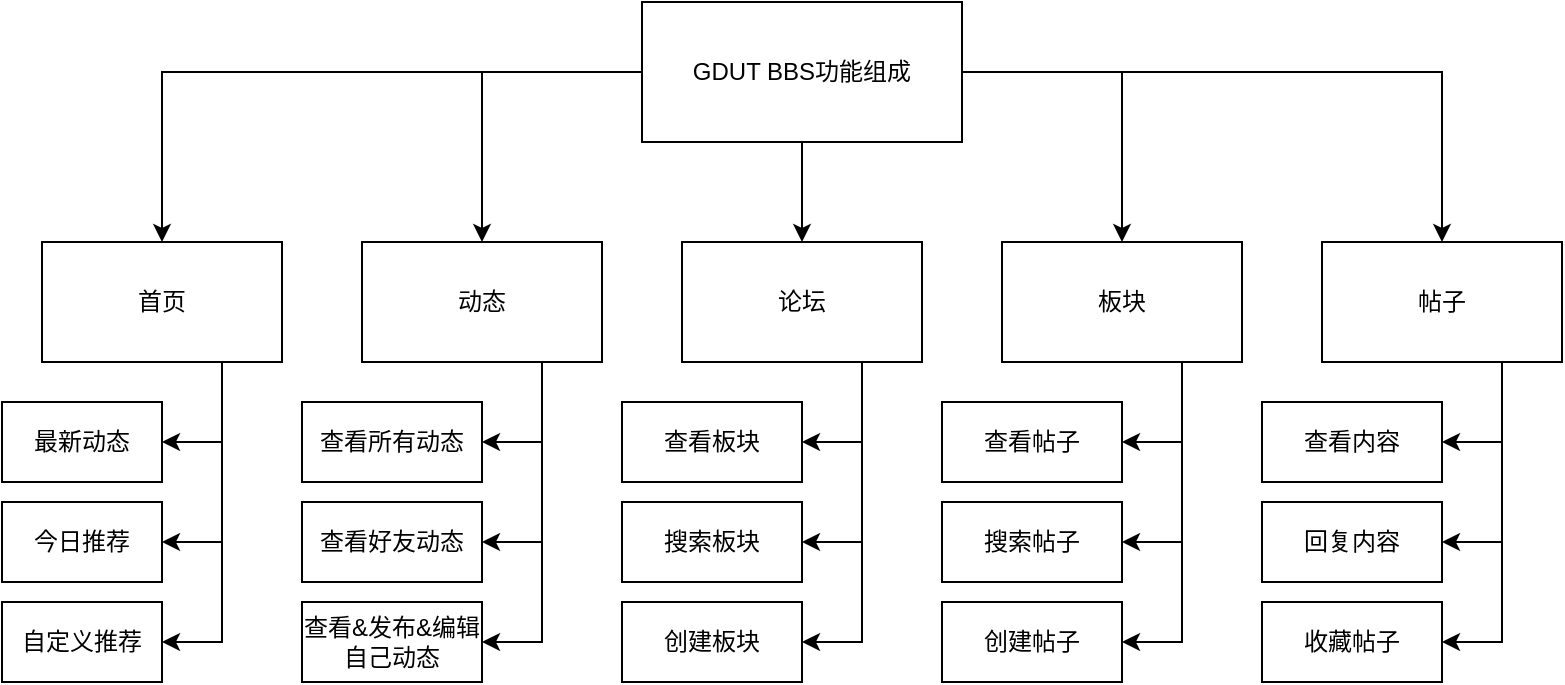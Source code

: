<mxfile version="14.4.3" type="device"><diagram id="aCS5WaeLXzHytq8iQBfA" name="第 1 页"><mxGraphModel dx="1173" dy="707" grid="1" gridSize="10" guides="1" tooltips="1" connect="1" arrows="1" fold="1" page="1" pageScale="1" pageWidth="827" pageHeight="1169" math="0" shadow="0"><root><mxCell id="0"/><mxCell id="1" parent="0"/><mxCell id="NSzn-HmmYADa7V5RyF36-43" style="edgeStyle=orthogonalEdgeStyle;rounded=0;orthogonalLoop=1;jettySize=auto;html=1;" edge="1" parent="1" source="NSzn-HmmYADa7V5RyF36-1" target="NSzn-HmmYADa7V5RyF36-5"><mxGeometry relative="1" as="geometry"/></mxCell><mxCell id="NSzn-HmmYADa7V5RyF36-44" style="edgeStyle=orthogonalEdgeStyle;rounded=0;orthogonalLoop=1;jettySize=auto;html=1;" edge="1" parent="1" source="NSzn-HmmYADa7V5RyF36-1" target="NSzn-HmmYADa7V5RyF36-3"><mxGeometry relative="1" as="geometry"/></mxCell><mxCell id="NSzn-HmmYADa7V5RyF36-45" style="edgeStyle=orthogonalEdgeStyle;rounded=0;orthogonalLoop=1;jettySize=auto;html=1;" edge="1" parent="1" source="NSzn-HmmYADa7V5RyF36-1" target="NSzn-HmmYADa7V5RyF36-2"><mxGeometry relative="1" as="geometry"/></mxCell><mxCell id="NSzn-HmmYADa7V5RyF36-46" style="edgeStyle=orthogonalEdgeStyle;rounded=0;orthogonalLoop=1;jettySize=auto;html=1;" edge="1" parent="1" source="NSzn-HmmYADa7V5RyF36-1" target="NSzn-HmmYADa7V5RyF36-6"><mxGeometry relative="1" as="geometry"/></mxCell><mxCell id="NSzn-HmmYADa7V5RyF36-47" style="edgeStyle=orthogonalEdgeStyle;rounded=0;orthogonalLoop=1;jettySize=auto;html=1;" edge="1" parent="1" source="NSzn-HmmYADa7V5RyF36-1" target="NSzn-HmmYADa7V5RyF36-24"><mxGeometry relative="1" as="geometry"/></mxCell><mxCell id="NSzn-HmmYADa7V5RyF36-1" value="GDUT BBS功能组成" style="rounded=0;whiteSpace=wrap;html=1;glass=0;" vertex="1" parent="1"><mxGeometry x="420" width="160" height="70" as="geometry"/></mxCell><mxCell id="NSzn-HmmYADa7V5RyF36-34" style="edgeStyle=orthogonalEdgeStyle;rounded=0;orthogonalLoop=1;jettySize=auto;html=1;entryX=1;entryY=0.5;entryDx=0;entryDy=0;exitX=0.75;exitY=1;exitDx=0;exitDy=0;" edge="1" parent="1" source="NSzn-HmmYADa7V5RyF36-2" target="NSzn-HmmYADa7V5RyF36-18"><mxGeometry relative="1" as="geometry"/></mxCell><mxCell id="NSzn-HmmYADa7V5RyF36-35" style="edgeStyle=orthogonalEdgeStyle;rounded=0;orthogonalLoop=1;jettySize=auto;html=1;entryX=1;entryY=0.5;entryDx=0;entryDy=0;exitX=0.75;exitY=1;exitDx=0;exitDy=0;" edge="1" parent="1" source="NSzn-HmmYADa7V5RyF36-2" target="NSzn-HmmYADa7V5RyF36-19"><mxGeometry relative="1" as="geometry"/></mxCell><mxCell id="NSzn-HmmYADa7V5RyF36-36" style="edgeStyle=orthogonalEdgeStyle;rounded=0;orthogonalLoop=1;jettySize=auto;html=1;entryX=1;entryY=0.5;entryDx=0;entryDy=0;exitX=0.75;exitY=1;exitDx=0;exitDy=0;" edge="1" parent="1" source="NSzn-HmmYADa7V5RyF36-2" target="NSzn-HmmYADa7V5RyF36-20"><mxGeometry relative="1" as="geometry"/></mxCell><mxCell id="NSzn-HmmYADa7V5RyF36-2" value="论坛" style="rounded=0;whiteSpace=wrap;html=1;" vertex="1" parent="1"><mxGeometry x="440" y="120" width="120" height="60" as="geometry"/></mxCell><mxCell id="NSzn-HmmYADa7V5RyF36-31" style="edgeStyle=orthogonalEdgeStyle;rounded=0;orthogonalLoop=1;jettySize=auto;html=1;entryX=1;entryY=0.5;entryDx=0;entryDy=0;exitX=0.75;exitY=1;exitDx=0;exitDy=0;" edge="1" parent="1" source="NSzn-HmmYADa7V5RyF36-3" target="NSzn-HmmYADa7V5RyF36-14"><mxGeometry relative="1" as="geometry"/></mxCell><mxCell id="NSzn-HmmYADa7V5RyF36-32" style="edgeStyle=orthogonalEdgeStyle;rounded=0;orthogonalLoop=1;jettySize=auto;html=1;entryX=1;entryY=0.5;entryDx=0;entryDy=0;exitX=0.75;exitY=1;exitDx=0;exitDy=0;" edge="1" parent="1" source="NSzn-HmmYADa7V5RyF36-3" target="NSzn-HmmYADa7V5RyF36-16"><mxGeometry relative="1" as="geometry"/></mxCell><mxCell id="NSzn-HmmYADa7V5RyF36-33" style="edgeStyle=orthogonalEdgeStyle;rounded=0;orthogonalLoop=1;jettySize=auto;html=1;entryX=1;entryY=0.5;entryDx=0;entryDy=0;exitX=0.75;exitY=1;exitDx=0;exitDy=0;" edge="1" parent="1" source="NSzn-HmmYADa7V5RyF36-3" target="NSzn-HmmYADa7V5RyF36-17"><mxGeometry relative="1" as="geometry"/></mxCell><mxCell id="NSzn-HmmYADa7V5RyF36-3" value="动态" style="rounded=0;whiteSpace=wrap;html=1;" vertex="1" parent="1"><mxGeometry x="280" y="120" width="120" height="60" as="geometry"/></mxCell><mxCell id="NSzn-HmmYADa7V5RyF36-28" style="edgeStyle=orthogonalEdgeStyle;rounded=0;orthogonalLoop=1;jettySize=auto;html=1;entryX=1;entryY=0.5;entryDx=0;entryDy=0;exitX=0.75;exitY=1;exitDx=0;exitDy=0;" edge="1" parent="1" source="NSzn-HmmYADa7V5RyF36-5" target="NSzn-HmmYADa7V5RyF36-12"><mxGeometry relative="1" as="geometry"/></mxCell><mxCell id="NSzn-HmmYADa7V5RyF36-29" style="edgeStyle=orthogonalEdgeStyle;rounded=0;orthogonalLoop=1;jettySize=auto;html=1;entryX=1;entryY=0.5;entryDx=0;entryDy=0;exitX=0.75;exitY=1;exitDx=0;exitDy=0;" edge="1" parent="1" source="NSzn-HmmYADa7V5RyF36-5" target="NSzn-HmmYADa7V5RyF36-10"><mxGeometry relative="1" as="geometry"/></mxCell><mxCell id="NSzn-HmmYADa7V5RyF36-30" style="edgeStyle=orthogonalEdgeStyle;rounded=0;orthogonalLoop=1;jettySize=auto;html=1;entryX=1;entryY=0.5;entryDx=0;entryDy=0;exitX=0.75;exitY=1;exitDx=0;exitDy=0;" edge="1" parent="1" source="NSzn-HmmYADa7V5RyF36-5" target="NSzn-HmmYADa7V5RyF36-13"><mxGeometry relative="1" as="geometry"/></mxCell><mxCell id="NSzn-HmmYADa7V5RyF36-5" value="首页" style="whiteSpace=wrap;html=1;" vertex="1" parent="1"><mxGeometry x="120" y="120" width="120" height="60" as="geometry"/></mxCell><mxCell id="NSzn-HmmYADa7V5RyF36-37" style="edgeStyle=orthogonalEdgeStyle;rounded=0;orthogonalLoop=1;jettySize=auto;html=1;entryX=1;entryY=0.5;entryDx=0;entryDy=0;exitX=0.75;exitY=1;exitDx=0;exitDy=0;" edge="1" parent="1" source="NSzn-HmmYADa7V5RyF36-6" target="NSzn-HmmYADa7V5RyF36-21"><mxGeometry relative="1" as="geometry"/></mxCell><mxCell id="NSzn-HmmYADa7V5RyF36-38" style="edgeStyle=orthogonalEdgeStyle;rounded=0;orthogonalLoop=1;jettySize=auto;html=1;entryX=1;entryY=0.5;entryDx=0;entryDy=0;exitX=0.75;exitY=1;exitDx=0;exitDy=0;" edge="1" parent="1" source="NSzn-HmmYADa7V5RyF36-6" target="NSzn-HmmYADa7V5RyF36-22"><mxGeometry relative="1" as="geometry"/></mxCell><mxCell id="NSzn-HmmYADa7V5RyF36-39" style="edgeStyle=orthogonalEdgeStyle;rounded=0;orthogonalLoop=1;jettySize=auto;html=1;entryX=1;entryY=0.5;entryDx=0;entryDy=0;exitX=0.75;exitY=1;exitDx=0;exitDy=0;" edge="1" parent="1" source="NSzn-HmmYADa7V5RyF36-6" target="NSzn-HmmYADa7V5RyF36-23"><mxGeometry relative="1" as="geometry"/></mxCell><mxCell id="NSzn-HmmYADa7V5RyF36-6" value="板块" style="rounded=0;whiteSpace=wrap;html=1;" vertex="1" parent="1"><mxGeometry x="600" y="120" width="120" height="60" as="geometry"/></mxCell><mxCell id="NSzn-HmmYADa7V5RyF36-10" value="今日推荐" style="rounded=0;whiteSpace=wrap;html=1;" vertex="1" parent="1"><mxGeometry x="100" y="250" width="80" height="40" as="geometry"/></mxCell><mxCell id="NSzn-HmmYADa7V5RyF36-12" value="最新动态" style="rounded=0;whiteSpace=wrap;html=1;" vertex="1" parent="1"><mxGeometry x="100" y="200" width="80" height="40" as="geometry"/></mxCell><mxCell id="NSzn-HmmYADa7V5RyF36-13" value="自定义推荐" style="rounded=0;whiteSpace=wrap;html=1;" vertex="1" parent="1"><mxGeometry x="100" y="300" width="80" height="40" as="geometry"/></mxCell><mxCell id="NSzn-HmmYADa7V5RyF36-14" value="查看所有动态" style="rounded=0;whiteSpace=wrap;html=1;" vertex="1" parent="1"><mxGeometry x="250" y="200" width="90" height="40" as="geometry"/></mxCell><mxCell id="NSzn-HmmYADa7V5RyF36-16" value="查看好友动态" style="rounded=0;whiteSpace=wrap;html=1;" vertex="1" parent="1"><mxGeometry x="250" y="250" width="90" height="40" as="geometry"/></mxCell><mxCell id="NSzn-HmmYADa7V5RyF36-17" value="查看&amp;amp;发布&amp;amp;编辑自己动态" style="rounded=0;whiteSpace=wrap;html=1;" vertex="1" parent="1"><mxGeometry x="250" y="300" width="90" height="40" as="geometry"/></mxCell><mxCell id="NSzn-HmmYADa7V5RyF36-18" value="查看板块" style="rounded=0;whiteSpace=wrap;html=1;" vertex="1" parent="1"><mxGeometry x="410" y="200" width="90" height="40" as="geometry"/></mxCell><mxCell id="NSzn-HmmYADa7V5RyF36-19" value="搜索板块" style="rounded=0;whiteSpace=wrap;html=1;" vertex="1" parent="1"><mxGeometry x="410" y="250" width="90" height="40" as="geometry"/></mxCell><mxCell id="NSzn-HmmYADa7V5RyF36-20" value="创建板块" style="rounded=0;whiteSpace=wrap;html=1;" vertex="1" parent="1"><mxGeometry x="410" y="300" width="90" height="40" as="geometry"/></mxCell><mxCell id="NSzn-HmmYADa7V5RyF36-21" value="查看帖子" style="rounded=0;whiteSpace=wrap;html=1;" vertex="1" parent="1"><mxGeometry x="570" y="200" width="90" height="40" as="geometry"/></mxCell><mxCell id="NSzn-HmmYADa7V5RyF36-22" value="搜索帖子" style="rounded=0;whiteSpace=wrap;html=1;" vertex="1" parent="1"><mxGeometry x="570" y="250" width="90" height="40" as="geometry"/></mxCell><mxCell id="NSzn-HmmYADa7V5RyF36-23" value="创建帖子" style="rounded=0;whiteSpace=wrap;html=1;" vertex="1" parent="1"><mxGeometry x="570" y="300" width="90" height="40" as="geometry"/></mxCell><mxCell id="NSzn-HmmYADa7V5RyF36-40" style="edgeStyle=orthogonalEdgeStyle;rounded=0;orthogonalLoop=1;jettySize=auto;html=1;entryX=1;entryY=0.5;entryDx=0;entryDy=0;exitX=0.75;exitY=1;exitDx=0;exitDy=0;" edge="1" parent="1" source="NSzn-HmmYADa7V5RyF36-24" target="NSzn-HmmYADa7V5RyF36-25"><mxGeometry relative="1" as="geometry"/></mxCell><mxCell id="NSzn-HmmYADa7V5RyF36-41" style="edgeStyle=orthogonalEdgeStyle;rounded=0;orthogonalLoop=1;jettySize=auto;html=1;entryX=1;entryY=0.5;entryDx=0;entryDy=0;exitX=0.75;exitY=1;exitDx=0;exitDy=0;" edge="1" parent="1" source="NSzn-HmmYADa7V5RyF36-24" target="NSzn-HmmYADa7V5RyF36-26"><mxGeometry relative="1" as="geometry"/></mxCell><mxCell id="NSzn-HmmYADa7V5RyF36-42" style="edgeStyle=orthogonalEdgeStyle;rounded=0;orthogonalLoop=1;jettySize=auto;html=1;entryX=1;entryY=0.5;entryDx=0;entryDy=0;exitX=0.75;exitY=1;exitDx=0;exitDy=0;" edge="1" parent="1" source="NSzn-HmmYADa7V5RyF36-24" target="NSzn-HmmYADa7V5RyF36-27"><mxGeometry relative="1" as="geometry"/></mxCell><mxCell id="NSzn-HmmYADa7V5RyF36-24" value="帖子" style="rounded=0;whiteSpace=wrap;html=1;" vertex="1" parent="1"><mxGeometry x="760" y="120" width="120" height="60" as="geometry"/></mxCell><mxCell id="NSzn-HmmYADa7V5RyF36-25" value="查看内容" style="rounded=0;whiteSpace=wrap;html=1;" vertex="1" parent="1"><mxGeometry x="730" y="200" width="90" height="40" as="geometry"/></mxCell><mxCell id="NSzn-HmmYADa7V5RyF36-26" value="回复内容" style="rounded=0;whiteSpace=wrap;html=1;" vertex="1" parent="1"><mxGeometry x="730" y="250" width="90" height="40" as="geometry"/></mxCell><mxCell id="NSzn-HmmYADa7V5RyF36-27" value="收藏帖子" style="rounded=0;whiteSpace=wrap;html=1;" vertex="1" parent="1"><mxGeometry x="730" y="300" width="90" height="40" as="geometry"/></mxCell></root></mxGraphModel></diagram></mxfile>